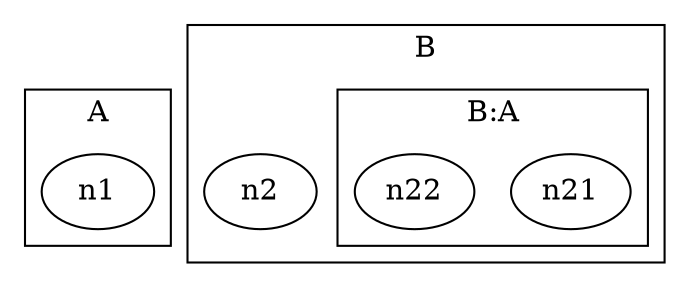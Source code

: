 graph G {
  subgraph cluster_A {
    label = "A"
    "n1"
  }
  subgraph cluster_B {
    label = "B"
    "n2"
    subgraph cluster_B_A {
      label = "B:A"
      "n21"
      "n22"
    }
  }
  "n1"
  "n2"
  "n21"
  "n22"
}
